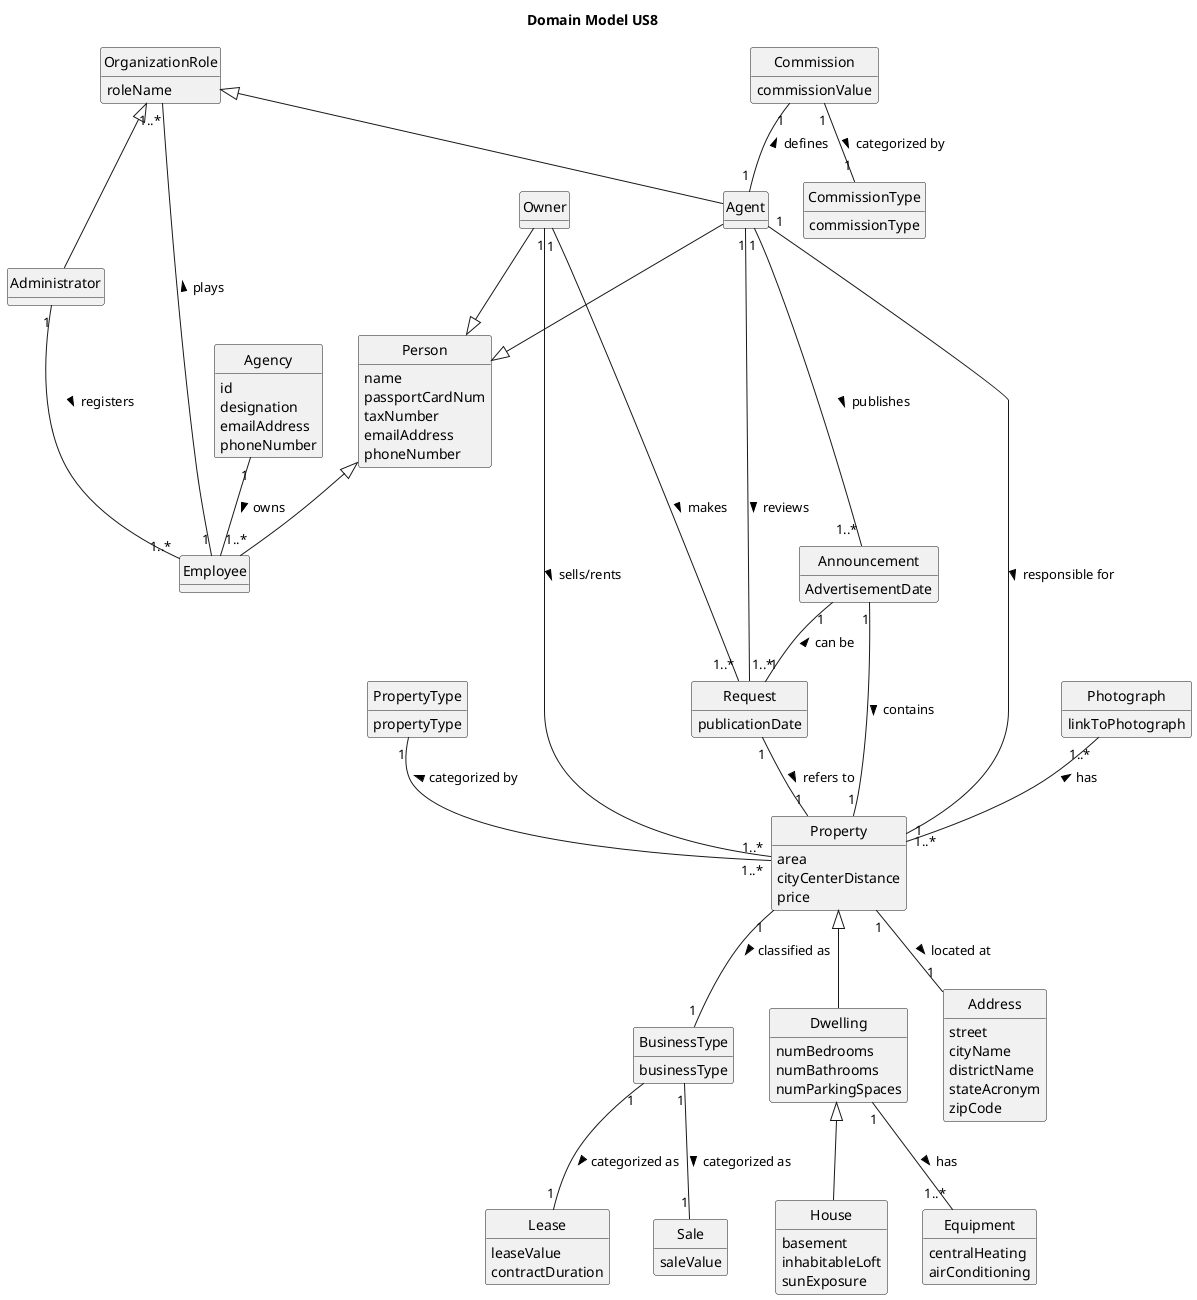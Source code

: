 @startuml
skinparam monochrome true
skinparam packageStyle rectangle
skinparam shadowing false

'left to right direction

skinparam classAttributeIconSize 0

hide circle
hide methods

title Domain Model US8


class Request{
    publicationDate
}
class Property{
    area
    cityCenterDistance
    price
}

class PropertyType{
    propertyType
}
class BusinessType{
    businessType
}

class Lease{
    leaseValue
    contractDuration
}

class Sale{
    saleValue
}

class Agency{
    id
    designation
    emailAddress
    phoneNumber
}
class Commission{
    commissionValue
}
class CommissionType {
commissionType
}

class Person{
        name
        passportCardNum
        taxNumber
        emailAddress
        phoneNumber
}

class Owner

class House{
    basement
    inhabitableLoft
    sunExposure
}



class Dwelling{
    numBedrooms
    numBathrooms
    numParkingSpaces
}



class Equipment{
    centralHeating
    airConditioning
}
class Photograph{
    linkToPhotograph
}

class Employee{

}

class OrganizationRole{
    roleName
}


class Agent {


}

class Announcement{
    AdvertisementDate
}


class Address{
    street
    cityName
    districtName
    stateAcronym
    zipCode
}




Agent "1" --- "1..*" Announcement: publishes  >
Agent "1" -- "1..*" Request : reviews >
Announcement "1" -- "1" Request : can be <
Request "1" -- "1" Property : refers to >
Agent "1" -- "1..*" Property : responsible for >
Announcement "1" -- "1" Property : contains >
Property "1" -- "1" Address : located at >
Property <|-- Dwelling
Photograph "1..*" -- "1" "Property" : has <
Dwelling "1" -- "1..*" Equipment : has >
Dwelling <|-- House
Agent --|> Person
Owner "1" -- "1..*" Property: sells/rents >
Owner --|> Person
Owner "1" -- "1..*" Request : makes >
Property "1" -- "1" BusinessType : classified as >

BusinessType "1" -- "1" Lease : categorized as >
BusinessType "1" -- "1" Sale : categorized as >
Commission "1" -- "1" Agent : defines <
Commission "1" -- "1" CommissionType :categorized by >
Person <|-- Employee
OrganizationRole "1..*" -- "1" Employee : plays <
Agency "1" -- "1..*" Employee : owns >
Administrator "1" -- "1..*" Employee : registers >
OrganizationRole <|-- Administrator
OrganizationRole <|-- Agent
PropertyType "1" -- "1..*" Property : categorized by <








@enduml